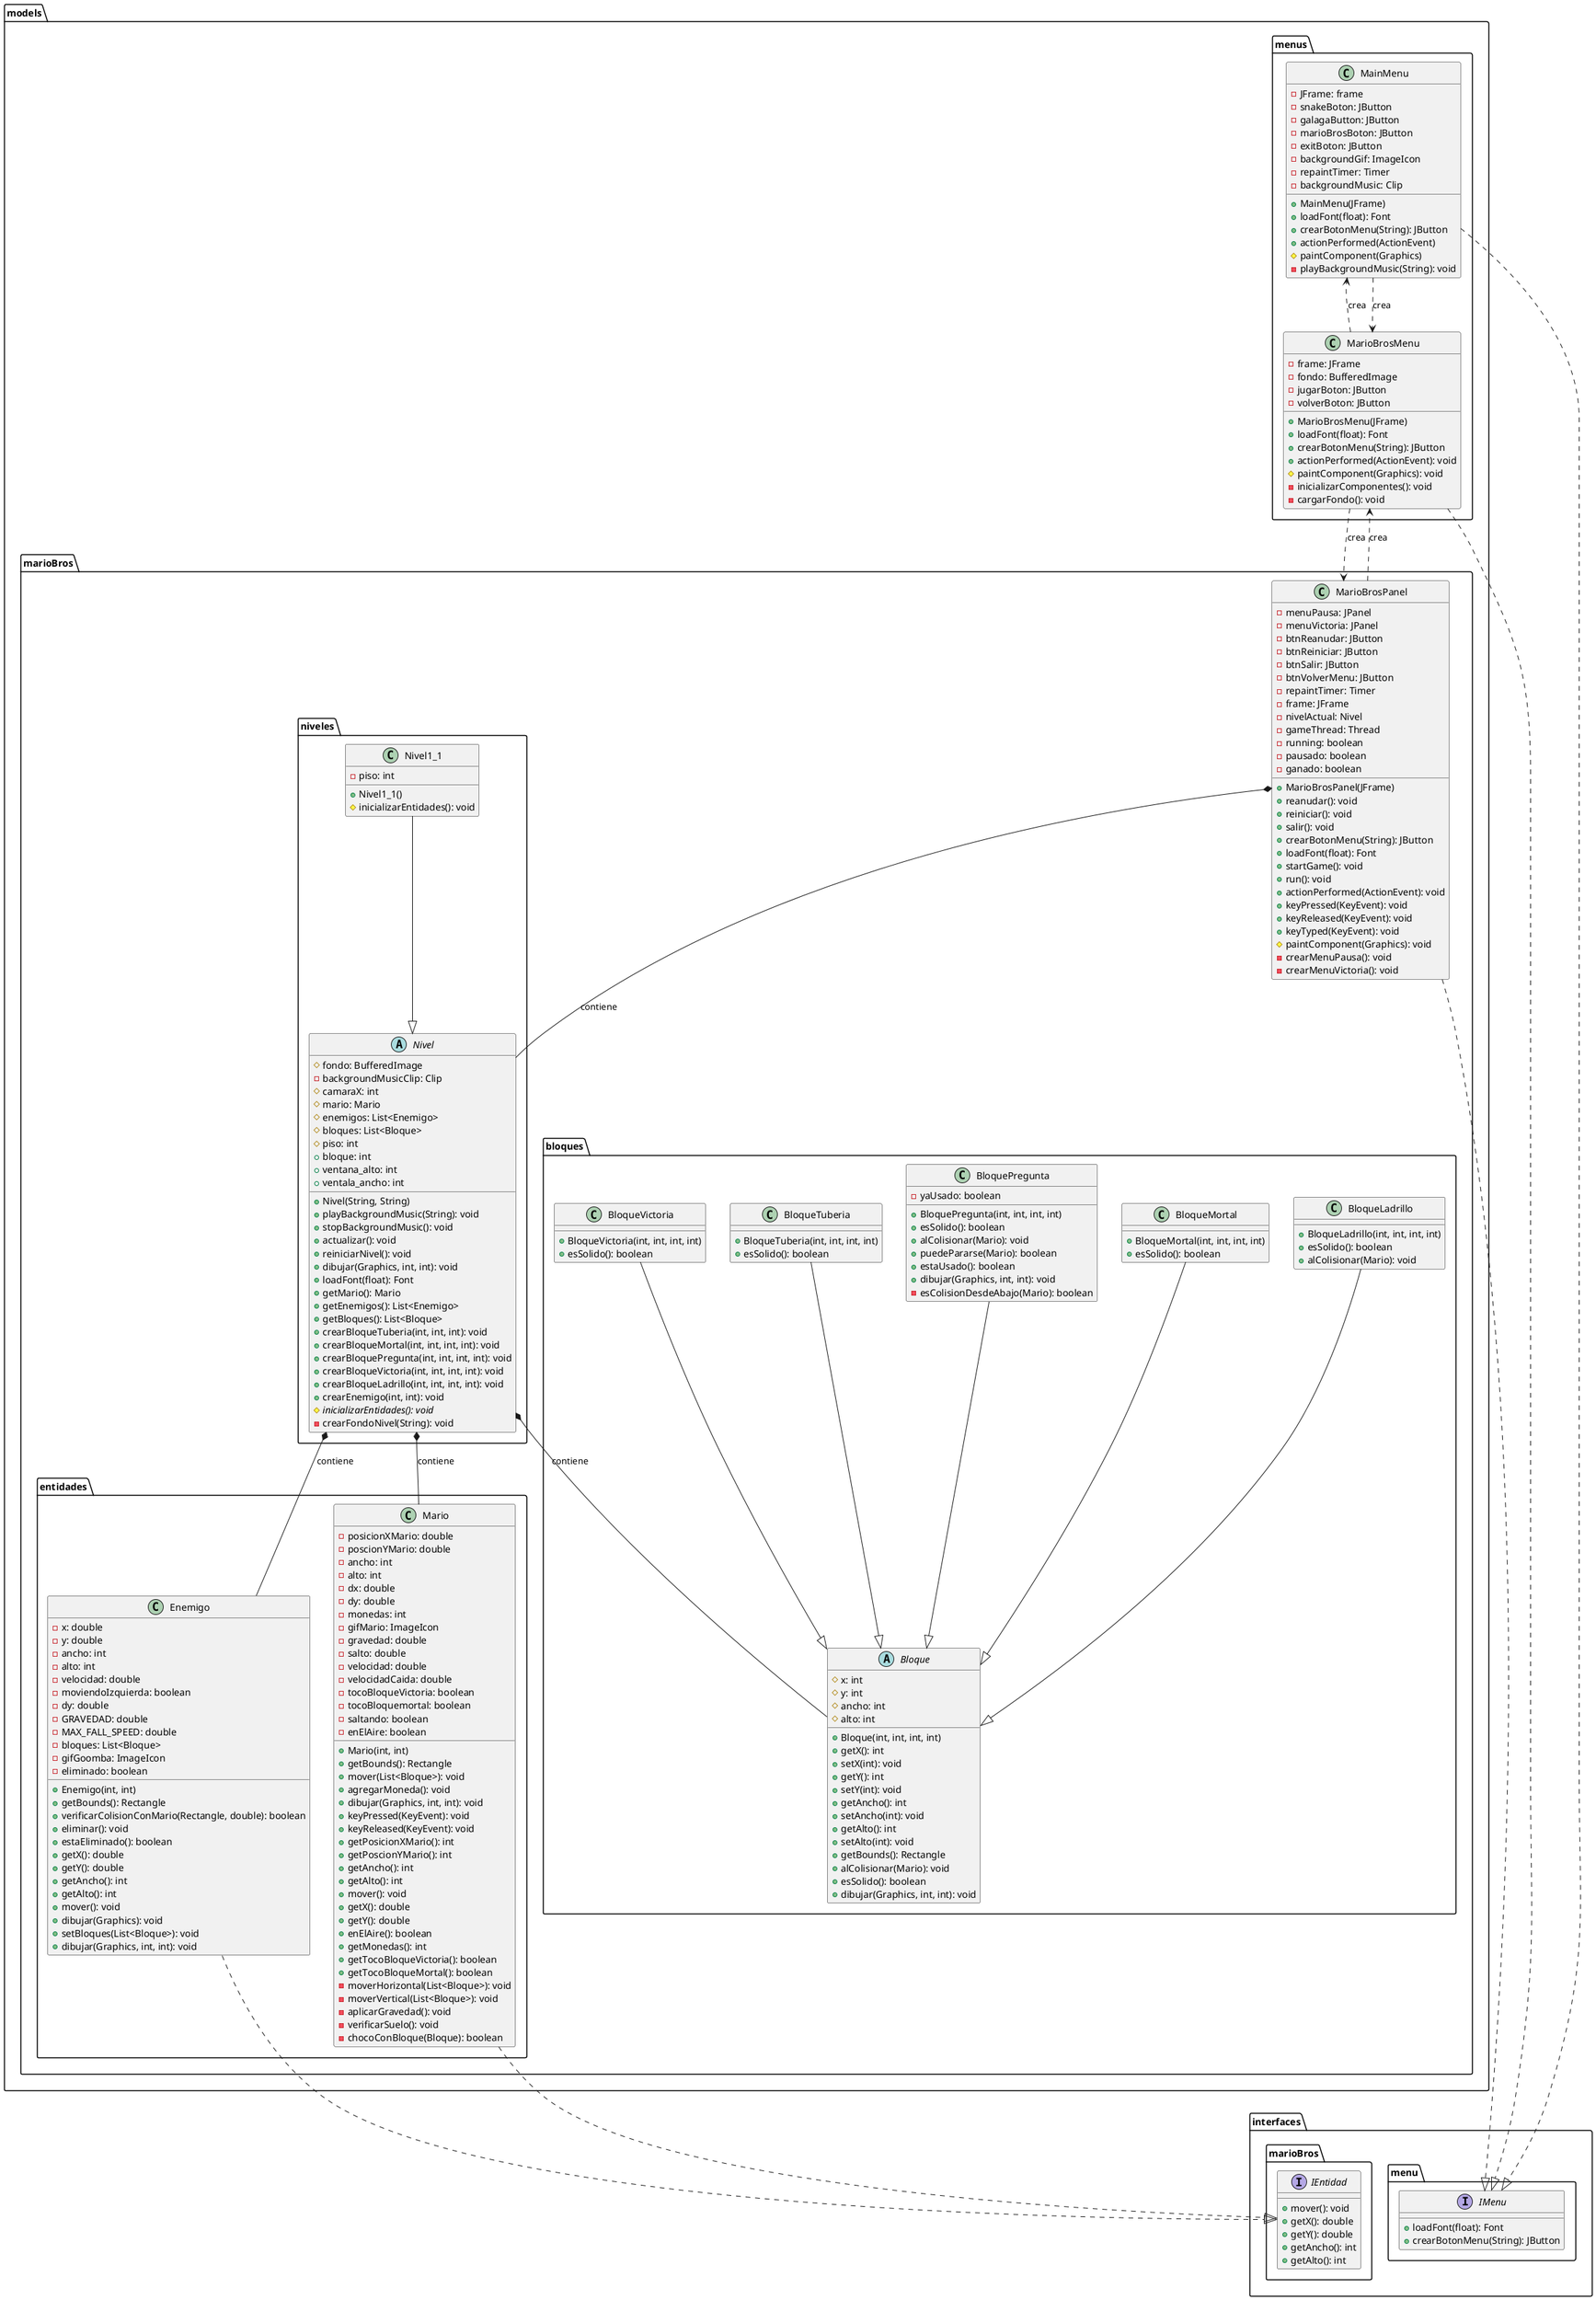 @startuml "MarioBros Component Diagram"

' --- INTERFACES ---
package "interfaces.menu" {
    interface IMenu {
        + loadFont(float): Font
        + crearBotonMenu(String): JButton
    }
}

package "interfaces.marioBros" {
    interface IEntidad {
        + mover(): void
        + getX(): double
        + getY(): double
        + getAncho(): int
        + getAlto(): int
    }
}

' --- MODELS.MENUS DE MARIO BROS ---
package "models.menus" {
    class MainMenu {
        - JFrame: frame
        - snakeBoton: JButton
        - galagaButton: JButton
        - marioBrosBoton: JButton
        - exitBoton: JButton
        - backgroundGif: ImageIcon
        - repaintTimer: Timer
        - backgroundMusic: Clip

        + MainMenu(JFrame)
        + loadFont(float): Font
        + crearBotonMenu(String): JButton
        + actionPerformed(ActionEvent)
        # paintComponent(Graphics)
        - playBackgroundMusic(String): void
    }

    class MarioBrosMenu {
        - frame: JFrame
        - fondo: BufferedImage
        - jugarBoton: JButton
        - volverBoton: JButton

        + MarioBrosMenu(JFrame)
        + loadFont(float): Font
        + crearBotonMenu(String): JButton
        + actionPerformed(ActionEvent): void
        # paintComponent(Graphics): void
        - inicializarComponentes(): void
        - cargarFondo(): void
    }
}

' --- MODELS.MARIOBROS ---
package "models.marioBros" {
    class MarioBrosPanel {
        - menuPausa: JPanel
        - menuVictoria: JPanel
        - btnReanudar: JButton
        - btnReiniciar: JButton
        - btnSalir: JButton
        - btnVolverMenu: JButton
        - repaintTimer: Timer
        - frame: JFrame
        - nivelActual: Nivel
        - gameThread: Thread
        - running: boolean
        - pausado: boolean
        - ganado: boolean

        + MarioBrosPanel(JFrame)
        + reanudar(): void
        + reiniciar(): void
        + salir(): void
        + crearBotonMenu(String): JButton
        + loadFont(float): Font
        + startGame(): void
        + run(): void
        + actionPerformed(ActionEvent): void
        + keyPressed(KeyEvent): void
        + keyReleased(KeyEvent): void
        + keyTyped(KeyEvent): void
        # paintComponent(Graphics): void
        - crearMenuPausa(): void
        - crearMenuVictoria(): void
    }
}

' --- MODELS.MARIOBROS.NIVELES ---
package "models.marioBros.niveles" {
    abstract class Nivel {
        # fondo: BufferedImage
        - backgroundMusicClip: Clip
        # camaraX: int
        # mario: Mario
        # enemigos: List<Enemigo>
        # bloques: List<Bloque>
        # piso: int
        + bloque: int
        + ventana_alto: int
        + ventala_ancho: int

        + Nivel(String, String)
        + playBackgroundMusic(String): void
        + stopBackgroundMusic(): void
        + actualizar(): void
        + reiniciarNivel(): void
        + dibujar(Graphics, int, int): void
        + loadFont(float): Font
        + getMario(): Mario
        + getEnemigos(): List<Enemigo>
        + getBloques(): List<Bloque>
        + crearBloqueTuberia(int, int, int): void
        + crearBloqueMortal(int, int, int, int): void
        + crearBloquePregunta(int, int, int, int): void
        + crearBloqueVictoria(int, int, int, int): void
        + crearBloqueLadrillo(int, int, int, int): void
        + crearEnemigo(int, int): void
        # {abstract} inicializarEntidades(): void
        - crearFondoNivel(String): void
    }

    class Nivel1_1 {
        - piso: int

        + Nivel1_1()
        # inicializarEntidades(): void
    }
}

' --- MODELS.MARIOBROS.ENTIDADES ---
package "models.marioBros.entidades" {
    class Mario {
        - posicionXMario: double
        - poscionYMario: double
        - ancho: int
        - alto: int
        - dx: double
        - dy: double
        - monedas: int
        - gifMario: ImageIcon
        - gravedad: double
        - salto: double
        - velocidad: double
        - velocidadCaida: double
        - tocoBloqueVictoria: boolean
        - tocoBloquemortal: boolean
        - saltando: boolean
        - enElAire: boolean

        + Mario(int, int)
        + getBounds(): Rectangle
        + mover(List<Bloque>): void
        + agregarMoneda(): void
        + dibujar(Graphics, int, int): void
        + keyPressed(KeyEvent): void
        + keyReleased(KeyEvent): void
        + getPosicionXMario(): int
        + getPoscionYMario(): int
        + getAncho(): int
        + getAlto(): int
        + mover(): void
        + getX(): double
        + getY(): double
        + enElAire(): boolean
        + getMonedas(): int
        + getTocoBloqueVictoria(): boolean
        + getTocoBloqueMortal(): boolean
        - moverHorizontal(List<Bloque>): void
        - moverVertical(List<Bloque>): void
        - aplicarGravedad(): void
        - verificarSuelo(): void
        - chocoConBloque(Bloque): boolean
    }

    class Enemigo {
        - x: double
        - y: double
        - ancho: int
        - alto: int
        - velocidad: double
        - moviendoIzquierda: boolean
        - dy: double
        - GRAVEDAD: double
        - MAX_FALL_SPEED: double
        - bloques: List<Bloque>
        - gifGoomba: ImageIcon
        - eliminado: boolean

        + Enemigo(int, int)
        + getBounds(): Rectangle
        + verificarColisionConMario(Rectangle, double): boolean
        + eliminar(): void
        + estaEliminado(): boolean
        + getX(): double
        + getY(): double
        + getAncho(): int
        + getAlto(): int
        + mover(): void
        + dibujar(Graphics): void
        + setBloques(List<Bloque>): void
        + dibujar(Graphics, int, int): void
    }
}

' --- MODELS.MARIOBROS.BLOQUES ---
package "models.marioBros.bloques" {
    abstract class Bloque {
        # x: int
        # y: int
        # ancho: int
        # alto: int

        + Bloque(int, int, int, int)
        + getX(): int
        + setX(int): void
        + getY(): int
        + setY(int): void
        + getAncho(): int
        + setAncho(int): void
        + getAlto(): int
        + setAlto(int): void
        + getBounds(): Rectangle
        + alColisionar(Mario): void
        + esSolido(): boolean
        + dibujar(Graphics, int, int): void
    }

    class BloqueLadrillo {
        + BloqueLadrillo(int, int, int, int)
        + esSolido(): boolean
        + alColisionar(Mario): void
    }

    class BloqueMortal {
        + BloqueMortal(int, int, int, int)
        + esSolido(): boolean
    }

    class BloquePregunta {
        - yaUsado: boolean

        + BloquePregunta(int, int, int, int)
        + esSolido(): boolean
        + alColisionar(Mario): void
        + puedePararse(Mario): boolean
        + estaUsado(): boolean
        + dibujar(Graphics, int, int): void
        - esColisionDesdeAbajo(Mario): boolean
    }

    class BloqueTuberia {
        + BloqueTuberia(int, int, int, int)
        + esSolido(): boolean
    }

    class BloqueVictoria {
        + BloqueVictoria(int, int, int, int)
        + esSolido(): boolean
    }
}

' --- IMPLEMENTACIONES DE INTERFACES ---
MainMenu ..|> IMenu
MarioBrosMenu ..|> IMenu
MarioBrosPanel ..|> IMenu
Mario ..|> IEntidad
Enemigo ..|> IEntidad

' --- HERENCIAS ---
Nivel1_1 --|> Nivel

BloqueLadrillo --|> Bloque
BloqueMortal --|> Bloque
BloquePregunta --|> Bloque
BloqueTuberia --|> Bloque
BloqueVictoria --|> Bloque

' --- COMO SE CREAN LAS CLASES ---
MainMenu ..> MarioBrosMenu : crea
MarioBrosMenu ..> MainMenu : crea
MarioBrosMenu ..> MarioBrosPanel : crea
MarioBrosPanel ..> MarioBrosMenu : crea

' --- COMPOSICION ---
MarioBrosPanel *-- Nivel : contiene
Nivel *-- Mario : contiene
Nivel *-- Enemigo : contiene
Nivel *-- Bloque : contiene

@enduml